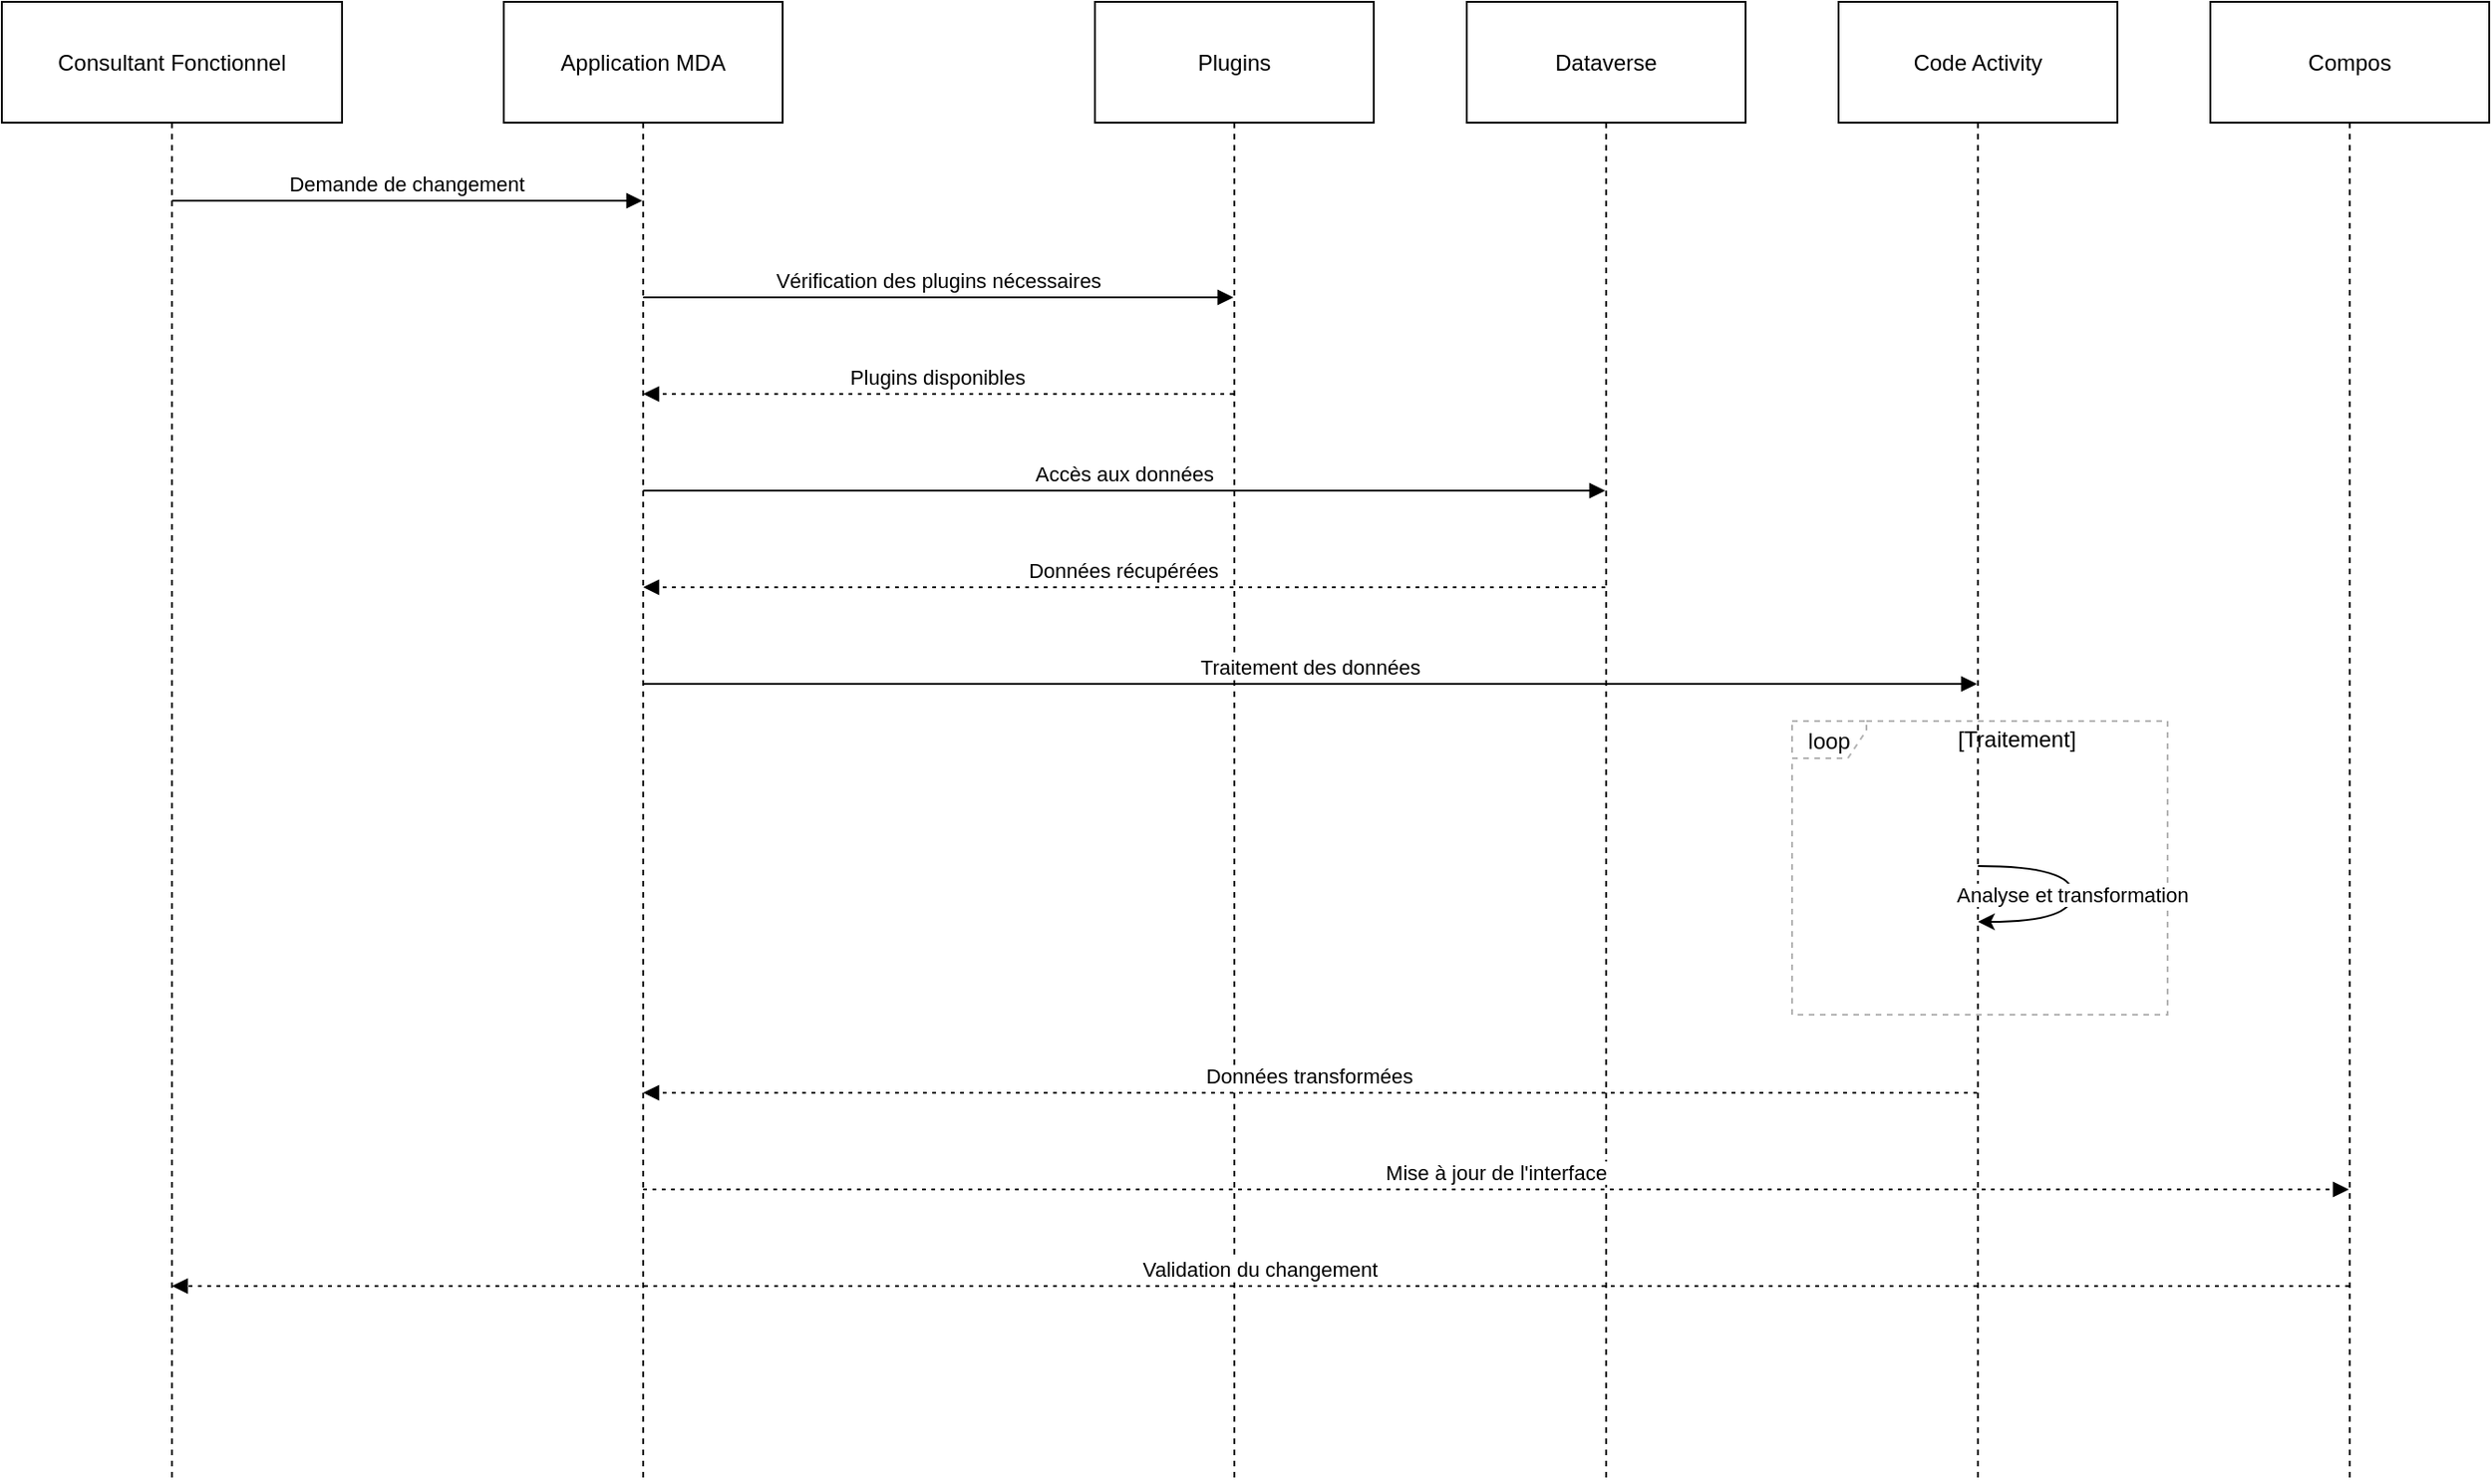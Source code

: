<mxfile version="24.5.5" type="github">
  <diagram name="Page-1" id="nlplLvHfPgEata9vbAs4">
    <mxGraphModel>
      <root>
        <mxCell id="0" />
        <mxCell id="1" parent="0" />
        <mxCell id="2" value="Consultant Fonctionnel" style="shape=umlLifeline;perimeter=lifelinePerimeter;whiteSpace=wrap;container=1;dropTarget=0;collapsible=0;recursiveResize=0;outlineConnect=0;portConstraint=eastwest;newEdgeStyle={&quot;edgeStyle&quot;:&quot;elbowEdgeStyle&quot;,&quot;elbow&quot;:&quot;vertical&quot;,&quot;curved&quot;:0,&quot;rounded&quot;:0};size=65;" vertex="1" parent="1">
          <mxGeometry width="183" height="796" as="geometry" />
        </mxCell>
        <mxCell id="3" value="Application MDA" style="shape=umlLifeline;perimeter=lifelinePerimeter;whiteSpace=wrap;container=1;dropTarget=0;collapsible=0;recursiveResize=0;outlineConnect=0;portConstraint=eastwest;newEdgeStyle={&quot;edgeStyle&quot;:&quot;elbowEdgeStyle&quot;,&quot;elbow&quot;:&quot;vertical&quot;,&quot;curved&quot;:0,&quot;rounded&quot;:0};size=65;" vertex="1" parent="1">
          <mxGeometry x="270" width="150" height="796" as="geometry" />
        </mxCell>
        <mxCell id="4" value="Plugins" style="shape=umlLifeline;perimeter=lifelinePerimeter;whiteSpace=wrap;container=1;dropTarget=0;collapsible=0;recursiveResize=0;outlineConnect=0;portConstraint=eastwest;newEdgeStyle={&quot;edgeStyle&quot;:&quot;elbowEdgeStyle&quot;,&quot;elbow&quot;:&quot;vertical&quot;,&quot;curved&quot;:0,&quot;rounded&quot;:0};size=65;" vertex="1" parent="1">
          <mxGeometry x="588" width="150" height="796" as="geometry" />
        </mxCell>
        <mxCell id="5" value="Dataverse" style="shape=umlLifeline;perimeter=lifelinePerimeter;whiteSpace=wrap;container=1;dropTarget=0;collapsible=0;recursiveResize=0;outlineConnect=0;portConstraint=eastwest;newEdgeStyle={&quot;edgeStyle&quot;:&quot;elbowEdgeStyle&quot;,&quot;elbow&quot;:&quot;vertical&quot;,&quot;curved&quot;:0,&quot;rounded&quot;:0};size=65;" vertex="1" parent="1">
          <mxGeometry x="788" width="150" height="796" as="geometry" />
        </mxCell>
        <mxCell id="6" value="Code Activity" style="shape=umlLifeline;perimeter=lifelinePerimeter;whiteSpace=wrap;container=1;dropTarget=0;collapsible=0;recursiveResize=0;outlineConnect=0;portConstraint=eastwest;newEdgeStyle={&quot;edgeStyle&quot;:&quot;elbowEdgeStyle&quot;,&quot;elbow&quot;:&quot;vertical&quot;,&quot;curved&quot;:0,&quot;rounded&quot;:0};size=65;" vertex="1" parent="1">
          <mxGeometry x="988" width="150" height="796" as="geometry" />
        </mxCell>
        <mxCell id="7" value="Compos" style="shape=umlLifeline;perimeter=lifelinePerimeter;whiteSpace=wrap;container=1;dropTarget=0;collapsible=0;recursiveResize=0;outlineConnect=0;portConstraint=eastwest;newEdgeStyle={&quot;edgeStyle&quot;:&quot;elbowEdgeStyle&quot;,&quot;elbow&quot;:&quot;vertical&quot;,&quot;curved&quot;:0,&quot;rounded&quot;:0};size=65;" vertex="1" parent="1">
          <mxGeometry x="1188" width="150" height="796" as="geometry" />
        </mxCell>
        <mxCell id="8" value="loop" style="shape=umlFrame;dashed=1;pointerEvents=0;dropTarget=0;strokeColor=#B3B3B3;height=20;width=40" vertex="1" parent="1">
          <mxGeometry x="963" y="387" width="202" height="158" as="geometry" />
        </mxCell>
        <mxCell id="9" value="[Traitement]" style="text;strokeColor=none;fillColor=none;align=center;verticalAlign=middle;whiteSpace=wrap;" vertex="1" parent="8">
          <mxGeometry x="40" width="162" height="20" as="geometry" />
        </mxCell>
        <mxCell id="10" value="Demande de changement" style="verticalAlign=bottom;endArrow=block;edgeStyle=elbowEdgeStyle;elbow=vertical;curved=0;rounded=0;" edge="1" parent="1" source="2" target="3">
          <mxGeometry relative="1" as="geometry">
            <Array as="points">
              <mxPoint x="227" y="107" />
            </Array>
          </mxGeometry>
        </mxCell>
        <mxCell id="11" value="Vérification des plugins nécessaires" style="verticalAlign=bottom;endArrow=block;edgeStyle=elbowEdgeStyle;elbow=vertical;curved=0;rounded=0;" edge="1" parent="1" source="3" target="4">
          <mxGeometry relative="1" as="geometry">
            <Array as="points">
              <mxPoint x="512" y="159" />
            </Array>
          </mxGeometry>
        </mxCell>
        <mxCell id="12" value="Plugins disponibles" style="verticalAlign=bottom;endArrow=block;edgeStyle=elbowEdgeStyle;elbow=vertical;curved=0;rounded=0;dashed=1;dashPattern=2 3;" edge="1" parent="1" source="4" target="3">
          <mxGeometry relative="1" as="geometry">
            <Array as="points">
              <mxPoint x="515" y="211" />
            </Array>
          </mxGeometry>
        </mxCell>
        <mxCell id="13" value="Accès aux données" style="verticalAlign=bottom;endArrow=block;edgeStyle=elbowEdgeStyle;elbow=vertical;curved=0;rounded=0;" edge="1" parent="1" source="3" target="5">
          <mxGeometry relative="1" as="geometry">
            <Array as="points">
              <mxPoint x="612" y="263" />
            </Array>
          </mxGeometry>
        </mxCell>
        <mxCell id="14" value="Données récupérées" style="verticalAlign=bottom;endArrow=block;edgeStyle=elbowEdgeStyle;elbow=vertical;curved=0;rounded=0;dashed=1;dashPattern=2 3;" edge="1" parent="1" source="5" target="3">
          <mxGeometry relative="1" as="geometry">
            <Array as="points">
              <mxPoint x="615" y="315" />
            </Array>
          </mxGeometry>
        </mxCell>
        <mxCell id="15" value="Traitement des données" style="verticalAlign=bottom;endArrow=block;edgeStyle=elbowEdgeStyle;elbow=vertical;curved=0;rounded=0;" edge="1" parent="1" source="3" target="6">
          <mxGeometry relative="1" as="geometry">
            <Array as="points">
              <mxPoint x="712" y="367" />
            </Array>
          </mxGeometry>
        </mxCell>
        <mxCell id="16" value="Analyse et transformation" style="curved=1;" edge="1" parent="1" source="6" target="6">
          <mxGeometry relative="1" as="geometry">
            <Array as="points">
              <mxPoint x="1114" y="465" />
              <mxPoint x="1114" y="495" />
            </Array>
          </mxGeometry>
        </mxCell>
        <mxCell id="17" value="Données transformées" style="verticalAlign=bottom;endArrow=block;edgeStyle=elbowEdgeStyle;elbow=vertical;curved=0;rounded=0;dashed=1;dashPattern=2 3;" edge="1" parent="1" source="6" target="3">
          <mxGeometry relative="1" as="geometry">
            <Array as="points">
              <mxPoint x="715" y="587" />
            </Array>
          </mxGeometry>
        </mxCell>
        <mxCell id="18" value="Mise à jour de l&#39;interface" style="verticalAlign=bottom;endArrow=block;edgeStyle=elbowEdgeStyle;elbow=vertical;curved=0;rounded=0;dashed=1;dashPattern=2 3;" edge="1" parent="1" source="3" target="7">
          <mxGeometry relative="1" as="geometry">
            <Array as="points">
              <mxPoint x="812" y="639" />
            </Array>
          </mxGeometry>
        </mxCell>
        <mxCell id="19" value="Validation du changement" style="verticalAlign=bottom;endArrow=block;edgeStyle=elbowEdgeStyle;elbow=vertical;curved=0;rounded=0;dashed=1;dashPattern=2 3;" edge="1" parent="1" source="7" target="2">
          <mxGeometry relative="1" as="geometry">
            <Array as="points">
              <mxPoint x="689" y="691" />
            </Array>
          </mxGeometry>
        </mxCell>
      </root>
    </mxGraphModel>
  </diagram>
</mxfile>
